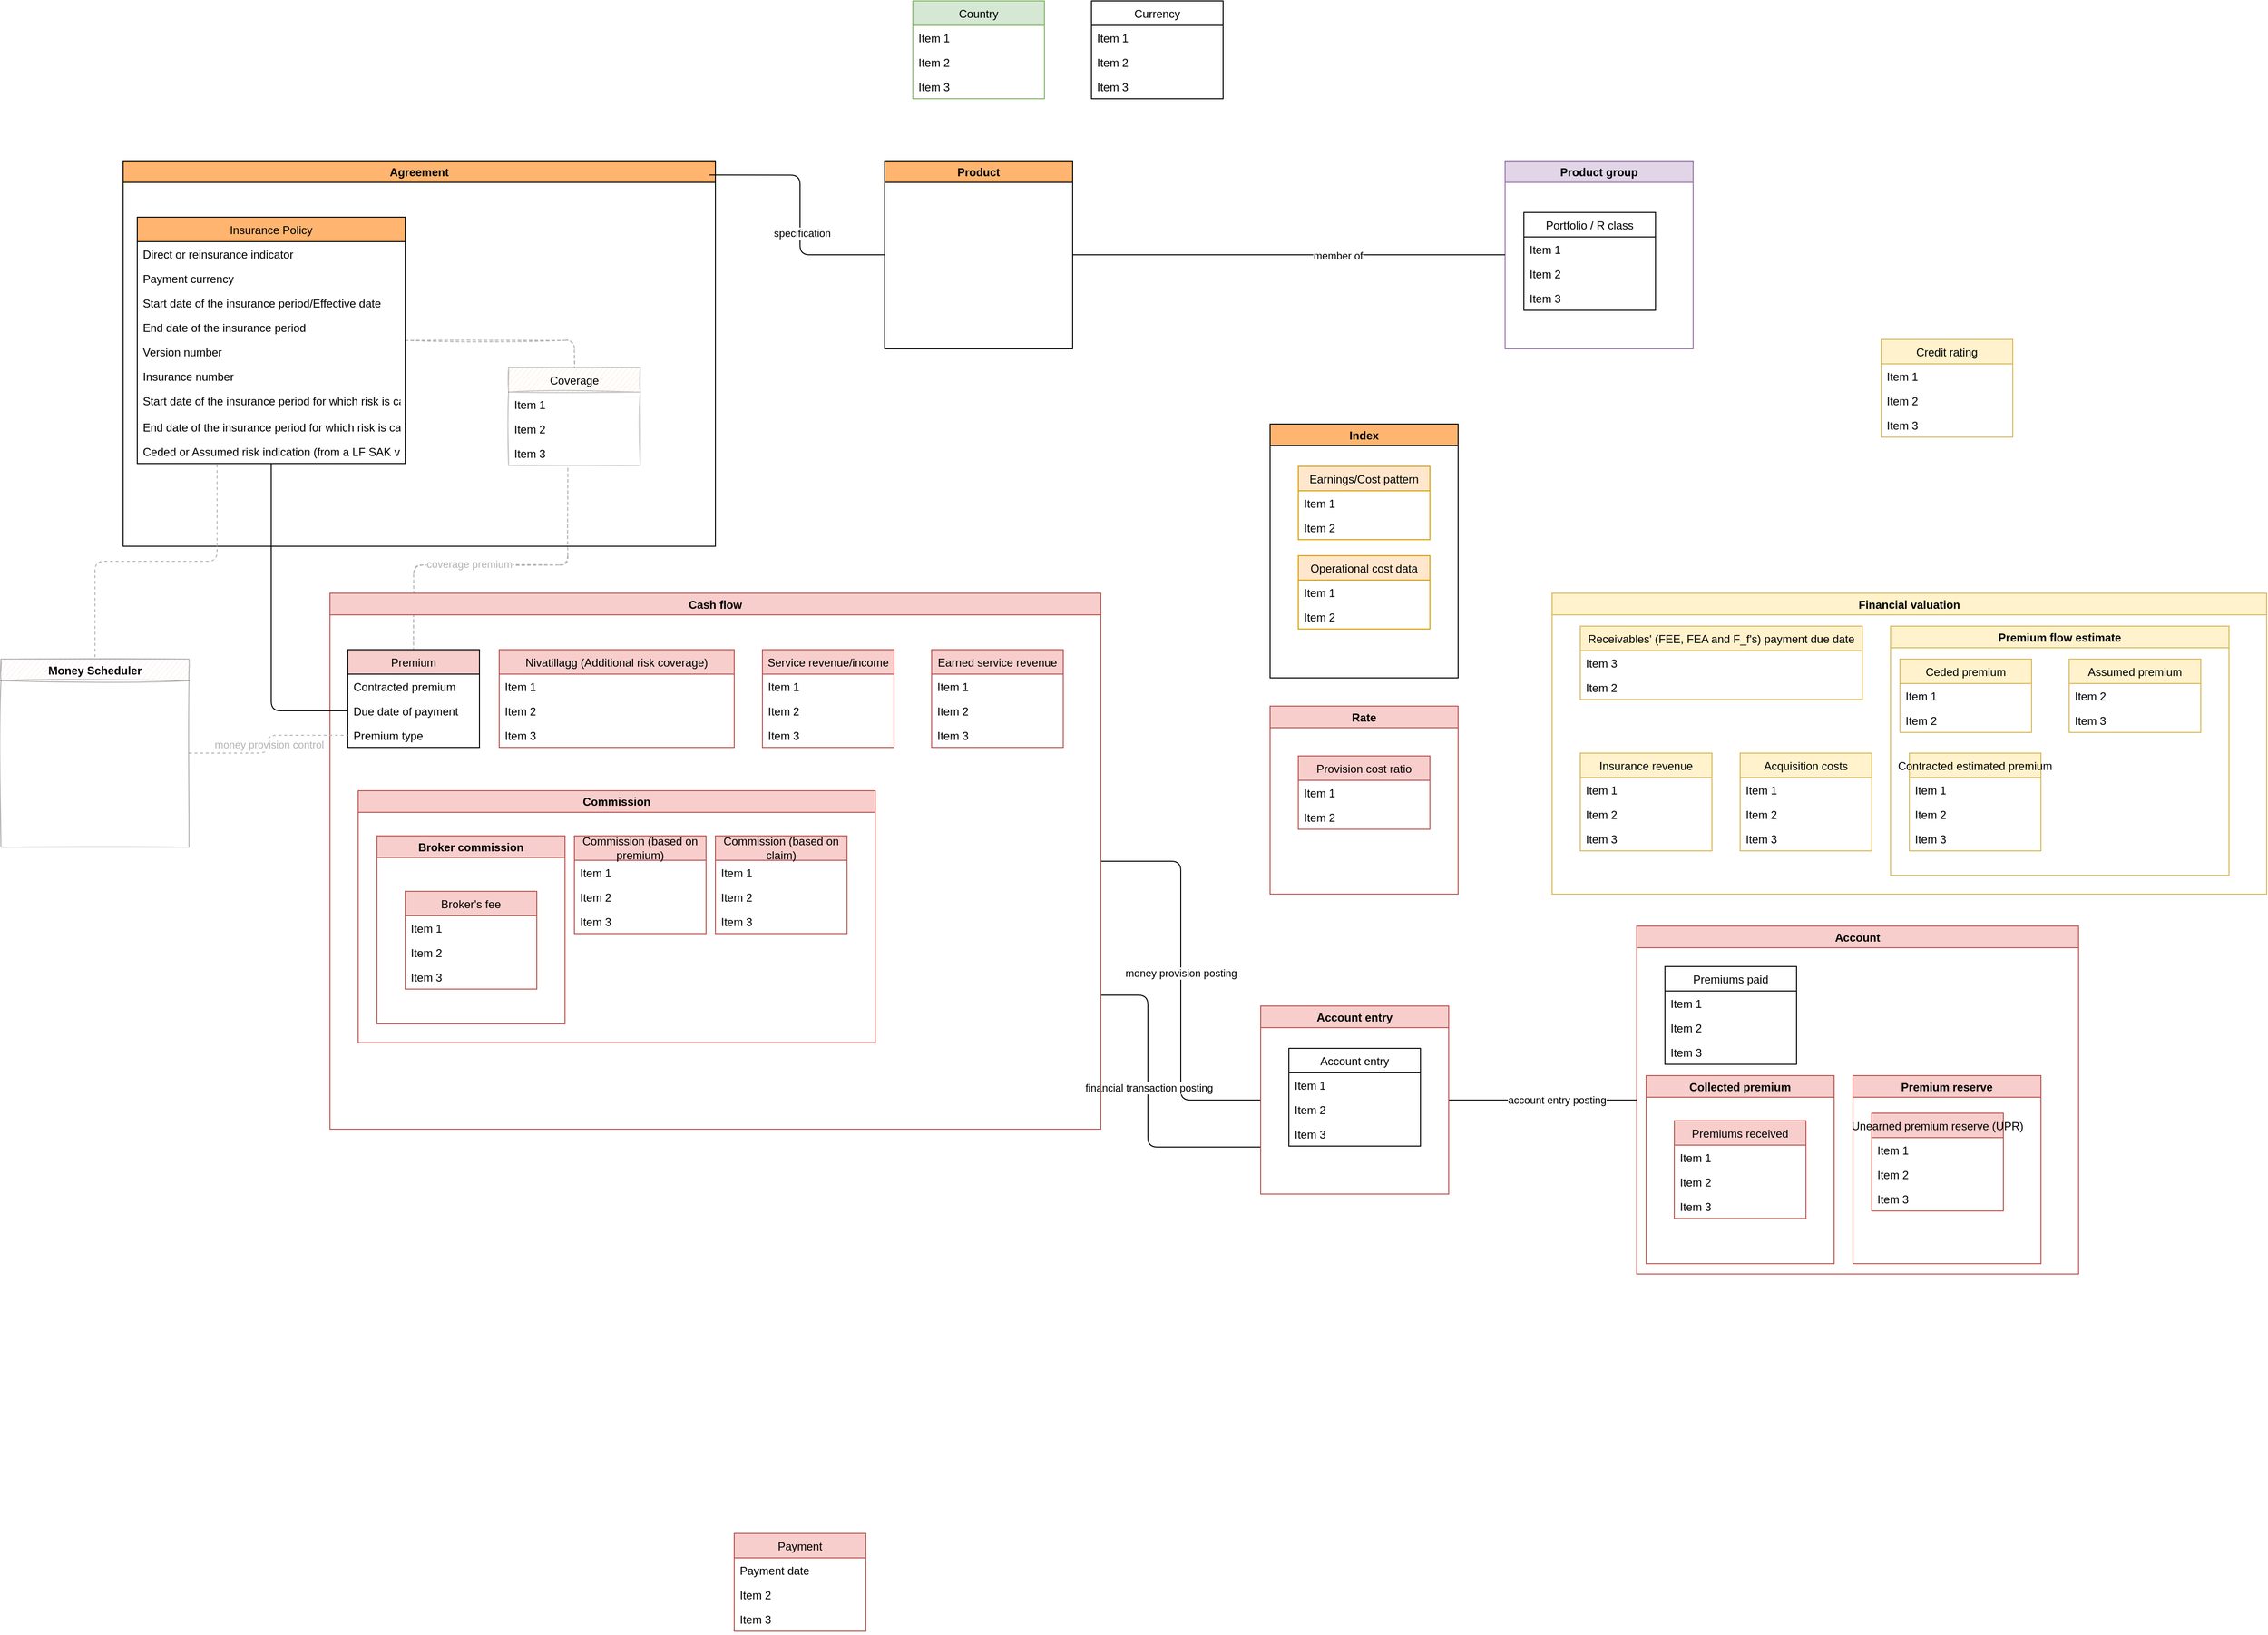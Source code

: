 <mxfile version="13.10.5" type="github">
  <diagram id="-AshcmXPpUUg5ve0kAQB" name="Page-1">
    <mxGraphModel dx="2834" dy="1921" grid="1" gridSize="10" guides="1" tooltips="1" connect="1" arrows="1" fold="1" page="1" pageScale="1" pageWidth="827" pageHeight="1169" math="0" shadow="0">
      <root>
        <mxCell id="0" />
        <mxCell id="1" parent="0" />
        <mxCell id="bDflyF6BFHa7Apj0PVKJ-11" style="edgeStyle=orthogonalEdgeStyle;rounded=1;orthogonalLoop=1;jettySize=auto;html=1;exitX=0.45;exitY=1.115;exitDx=0;exitDy=0;entryX=0.5;entryY=0;entryDx=0;entryDy=0;endArrow=none;endFill=0;exitPerimeter=0;dashed=1;sketch=1;strokeColor=#B3B3B3;fontColor=#B3B3B3;" edge="1" parent="1" source="bDflyF6BFHa7Apj0PVKJ-148" target="bDflyF6BFHa7Apj0PVKJ-6">
          <mxGeometry relative="1" as="geometry">
            <Array as="points">
              <mxPoint x="-317" y="520" />
              <mxPoint x="-481" y="520" />
            </Array>
          </mxGeometry>
        </mxCell>
        <mxCell id="bDflyF6BFHa7Apj0PVKJ-12" value="coverage premium" style="edgeLabel;html=1;align=center;verticalAlign=middle;resizable=0;points=[];fontColor=#B3B3B3;" vertex="1" connectable="0" parent="bDflyF6BFHa7Apj0PVKJ-11">
          <mxGeometry x="0.165" y="-1" relative="1" as="geometry">
            <mxPoint as="offset" />
          </mxGeometry>
        </mxCell>
        <mxCell id="bDflyF6BFHa7Apj0PVKJ-5" value="Agreement" style="swimlane;fillColor=#FFB570;" vertex="1" parent="1">
          <mxGeometry x="-790" y="90" width="630" height="410" as="geometry" />
        </mxCell>
        <mxCell id="bDflyF6BFHa7Apj0PVKJ-149" style="edgeStyle=orthogonalEdgeStyle;rounded=1;orthogonalLoop=1;jettySize=auto;html=1;entryX=0.5;entryY=0;entryDx=0;entryDy=0;endArrow=none;endFill=0;dashed=1;sketch=1;strokeColor=#B3B3B3;fontColor=#B3B3B3;" edge="1" parent="bDflyF6BFHa7Apj0PVKJ-5" source="bDflyF6BFHa7Apj0PVKJ-1" target="bDflyF6BFHa7Apj0PVKJ-145">
          <mxGeometry relative="1" as="geometry" />
        </mxCell>
        <mxCell id="bDflyF6BFHa7Apj0PVKJ-1" value="Insurance Policy" style="swimlane;fontStyle=0;childLayout=stackLayout;horizontal=1;startSize=26;horizontalStack=0;resizeParent=1;resizeParentMax=0;resizeLast=0;collapsible=1;marginBottom=0;fillColor=#FFB570;" vertex="1" parent="bDflyF6BFHa7Apj0PVKJ-5">
          <mxGeometry x="15" y="60" width="285" height="262" as="geometry">
            <mxRectangle x="15" y="60" width="120" height="26" as="alternateBounds" />
          </mxGeometry>
        </mxCell>
        <mxCell id="bDflyF6BFHa7Apj0PVKJ-2" value="Direct or reinsurance indicator" style="text;strokeColor=none;fillColor=none;align=left;verticalAlign=top;spacingLeft=4;spacingRight=4;overflow=hidden;rotatable=0;points=[[0,0.5],[1,0.5]];portConstraint=eastwest;" vertex="1" parent="bDflyF6BFHa7Apj0PVKJ-1">
          <mxGeometry y="26" width="285" height="26" as="geometry" />
        </mxCell>
        <mxCell id="bDflyF6BFHa7Apj0PVKJ-3" value="Payment currency" style="text;strokeColor=none;fillColor=none;align=left;verticalAlign=top;spacingLeft=4;spacingRight=4;overflow=hidden;rotatable=0;points=[[0,0.5],[1,0.5]];portConstraint=eastwest;" vertex="1" parent="bDflyF6BFHa7Apj0PVKJ-1">
          <mxGeometry y="52" width="285" height="26" as="geometry" />
        </mxCell>
        <mxCell id="bDflyF6BFHa7Apj0PVKJ-4" value="Start date of the insurance period/Effective date" style="text;strokeColor=none;fillColor=none;align=left;verticalAlign=top;spacingLeft=4;spacingRight=4;overflow=hidden;rotatable=0;points=[[0,0.5],[1,0.5]];portConstraint=eastwest;" vertex="1" parent="bDflyF6BFHa7Apj0PVKJ-1">
          <mxGeometry y="78" width="285" height="26" as="geometry" />
        </mxCell>
        <mxCell id="bDflyF6BFHa7Apj0PVKJ-18" value="End date of the insurance period" style="text;strokeColor=none;fillColor=none;align=left;verticalAlign=top;spacingLeft=4;spacingRight=4;overflow=hidden;rotatable=0;points=[[0,0.5],[1,0.5]];portConstraint=eastwest;" vertex="1" parent="bDflyF6BFHa7Apj0PVKJ-1">
          <mxGeometry y="104" width="285" height="26" as="geometry" />
        </mxCell>
        <mxCell id="bDflyF6BFHa7Apj0PVKJ-21" value="Version number" style="text;strokeColor=none;fillColor=none;align=left;verticalAlign=top;spacingLeft=4;spacingRight=4;overflow=hidden;rotatable=0;points=[[0,0.5],[1,0.5]];portConstraint=eastwest;" vertex="1" parent="bDflyF6BFHa7Apj0PVKJ-1">
          <mxGeometry y="130" width="285" height="26" as="geometry" />
        </mxCell>
        <mxCell id="bDflyF6BFHa7Apj0PVKJ-20" value="Insurance number" style="text;strokeColor=none;fillColor=none;align=left;verticalAlign=top;spacingLeft=4;spacingRight=4;overflow=hidden;rotatable=0;points=[[0,0.5],[1,0.5]];portConstraint=eastwest;" vertex="1" parent="bDflyF6BFHa7Apj0PVKJ-1">
          <mxGeometry y="156" width="285" height="26" as="geometry" />
        </mxCell>
        <mxCell id="bDflyF6BFHa7Apj0PVKJ-19" value="Start date of the insurance period for which risk is carried" style="text;strokeColor=none;fillColor=none;align=left;verticalAlign=top;spacingLeft=4;spacingRight=4;overflow=hidden;rotatable=0;points=[[0,0.5],[1,0.5]];portConstraint=eastwest;" vertex="1" parent="bDflyF6BFHa7Apj0PVKJ-1">
          <mxGeometry y="182" width="285" height="28" as="geometry" />
        </mxCell>
        <mxCell id="bDflyF6BFHa7Apj0PVKJ-22" value="End date of the insurance period for which risk is carried" style="text;strokeColor=none;fillColor=none;align=left;verticalAlign=top;spacingLeft=4;spacingRight=4;overflow=hidden;rotatable=0;points=[[0,0.5],[1,0.5]];portConstraint=eastwest;" vertex="1" parent="bDflyF6BFHa7Apj0PVKJ-1">
          <mxGeometry y="210" width="285" height="26" as="geometry" />
        </mxCell>
        <mxCell id="bDflyF6BFHa7Apj0PVKJ-23" value="Ceded or Assumed risk indication (from a LF SAK viewpoint)" style="text;strokeColor=none;fillColor=none;align=left;verticalAlign=top;spacingLeft=4;spacingRight=4;overflow=hidden;rotatable=0;points=[[0,0.5],[1,0.5]];portConstraint=eastwest;" vertex="1" parent="bDflyF6BFHa7Apj0PVKJ-1">
          <mxGeometry y="236" width="285" height="26" as="geometry" />
        </mxCell>
        <mxCell id="bDflyF6BFHa7Apj0PVKJ-145" value="Coverage" style="swimlane;fontStyle=0;childLayout=stackLayout;horizontal=1;startSize=26;fillColor=#ffcc99;horizontalStack=0;resizeParent=1;resizeParentMax=0;resizeLast=0;collapsible=1;marginBottom=0;strokeColor=#36393d;opacity=30;sketch=1;" vertex="1" parent="bDflyF6BFHa7Apj0PVKJ-5">
          <mxGeometry x="410" y="220" width="140" height="104" as="geometry" />
        </mxCell>
        <mxCell id="bDflyF6BFHa7Apj0PVKJ-146" value="Item 1" style="text;strokeColor=none;fillColor=none;align=left;verticalAlign=top;spacingLeft=4;spacingRight=4;overflow=hidden;rotatable=0;points=[[0,0.5],[1,0.5]];portConstraint=eastwest;" vertex="1" parent="bDflyF6BFHa7Apj0PVKJ-145">
          <mxGeometry y="26" width="140" height="26" as="geometry" />
        </mxCell>
        <mxCell id="bDflyF6BFHa7Apj0PVKJ-147" value="Item 2" style="text;strokeColor=none;fillColor=none;align=left;verticalAlign=top;spacingLeft=4;spacingRight=4;overflow=hidden;rotatable=0;points=[[0,0.5],[1,0.5]];portConstraint=eastwest;" vertex="1" parent="bDflyF6BFHa7Apj0PVKJ-145">
          <mxGeometry y="52" width="140" height="26" as="geometry" />
        </mxCell>
        <mxCell id="bDflyF6BFHa7Apj0PVKJ-148" value="Item 3" style="text;strokeColor=none;fillColor=none;align=left;verticalAlign=top;spacingLeft=4;spacingRight=4;overflow=hidden;rotatable=0;points=[[0,0.5],[1,0.5]];portConstraint=eastwest;" vertex="1" parent="bDflyF6BFHa7Apj0PVKJ-145">
          <mxGeometry y="78" width="140" height="26" as="geometry" />
        </mxCell>
        <mxCell id="bDflyF6BFHa7Apj0PVKJ-38" value="Index" style="swimlane;fillColor=#FFB570;" vertex="1" parent="1">
          <mxGeometry x="430" y="370" width="200" height="270" as="geometry" />
        </mxCell>
        <mxCell id="bDflyF6BFHa7Apj0PVKJ-40" value="Earnings/Cost pattern" style="swimlane;fontStyle=0;childLayout=stackLayout;horizontal=1;startSize=26;fillColor=#ffe6cc;horizontalStack=0;resizeParent=1;resizeParentMax=0;resizeLast=0;collapsible=1;marginBottom=0;strokeColor=#d79b00;" vertex="1" parent="bDflyF6BFHa7Apj0PVKJ-38">
          <mxGeometry x="30" y="45" width="140" height="78" as="geometry" />
        </mxCell>
        <mxCell id="bDflyF6BFHa7Apj0PVKJ-41" value="Item 1" style="text;strokeColor=none;fillColor=none;align=left;verticalAlign=top;spacingLeft=4;spacingRight=4;overflow=hidden;rotatable=0;points=[[0,0.5],[1,0.5]];portConstraint=eastwest;" vertex="1" parent="bDflyF6BFHa7Apj0PVKJ-40">
          <mxGeometry y="26" width="140" height="26" as="geometry" />
        </mxCell>
        <mxCell id="bDflyF6BFHa7Apj0PVKJ-42" value="Item 2" style="text;strokeColor=none;fillColor=none;align=left;verticalAlign=top;spacingLeft=4;spacingRight=4;overflow=hidden;rotatable=0;points=[[0,0.5],[1,0.5]];portConstraint=eastwest;" vertex="1" parent="bDflyF6BFHa7Apj0PVKJ-40">
          <mxGeometry y="52" width="140" height="26" as="geometry" />
        </mxCell>
        <mxCell id="bDflyF6BFHa7Apj0PVKJ-49" value="Operational cost data" style="swimlane;fontStyle=0;childLayout=stackLayout;horizontal=1;startSize=26;fillColor=#ffe6cc;horizontalStack=0;resizeParent=1;resizeParentMax=0;resizeLast=0;collapsible=1;marginBottom=0;strokeColor=#d79b00;" vertex="1" parent="bDflyF6BFHa7Apj0PVKJ-38">
          <mxGeometry x="30" y="140" width="140" height="78" as="geometry" />
        </mxCell>
        <mxCell id="bDflyF6BFHa7Apj0PVKJ-50" value="Item 1" style="text;strokeColor=none;fillColor=none;align=left;verticalAlign=top;spacingLeft=4;spacingRight=4;overflow=hidden;rotatable=0;points=[[0,0.5],[1,0.5]];portConstraint=eastwest;" vertex="1" parent="bDflyF6BFHa7Apj0PVKJ-49">
          <mxGeometry y="26" width="140" height="26" as="geometry" />
        </mxCell>
        <mxCell id="bDflyF6BFHa7Apj0PVKJ-51" value="Item 2" style="text;strokeColor=none;fillColor=none;align=left;verticalAlign=top;spacingLeft=4;spacingRight=4;overflow=hidden;rotatable=0;points=[[0,0.5],[1,0.5]];portConstraint=eastwest;" vertex="1" parent="bDflyF6BFHa7Apj0PVKJ-49">
          <mxGeometry y="52" width="140" height="26" as="geometry" />
        </mxCell>
        <mxCell id="bDflyF6BFHa7Apj0PVKJ-39" value="Financial valuation" style="swimlane;fillColor=#fff2cc;strokeColor=#d6b656;" vertex="1" parent="1">
          <mxGeometry x="730" y="550" width="760" height="320" as="geometry" />
        </mxCell>
        <mxCell id="bDflyF6BFHa7Apj0PVKJ-14" value="Receivables&#39; (FEE, FEA and F_f&#39;s) payment due date" style="swimlane;fontStyle=0;childLayout=stackLayout;horizontal=1;startSize=26;fillColor=#fff2cc;horizontalStack=0;resizeParent=1;resizeParentMax=0;resizeLast=0;collapsible=1;marginBottom=0;strokeColor=#d6b656;" vertex="1" parent="bDflyF6BFHa7Apj0PVKJ-39">
          <mxGeometry x="30" y="35" width="300" height="78" as="geometry" />
        </mxCell>
        <mxCell id="bDflyF6BFHa7Apj0PVKJ-17" value="Item 3" style="text;strokeColor=none;fillColor=none;align=left;verticalAlign=top;spacingLeft=4;spacingRight=4;overflow=hidden;rotatable=0;points=[[0,0.5],[1,0.5]];portConstraint=eastwest;" vertex="1" parent="bDflyF6BFHa7Apj0PVKJ-14">
          <mxGeometry y="26" width="300" height="26" as="geometry" />
        </mxCell>
        <mxCell id="bDflyF6BFHa7Apj0PVKJ-32" value="Item 2" style="text;strokeColor=none;fillColor=none;align=left;verticalAlign=top;spacingLeft=4;spacingRight=4;overflow=hidden;rotatable=0;points=[[0,0.5],[1,0.5]];portConstraint=eastwest;" vertex="1" parent="bDflyF6BFHa7Apj0PVKJ-14">
          <mxGeometry y="52" width="300" height="26" as="geometry" />
        </mxCell>
        <mxCell id="bDflyF6BFHa7Apj0PVKJ-37" value="Premium flow estimate" style="swimlane;fillColor=#fff2cc;strokeColor=#d6b656;" vertex="1" parent="bDflyF6BFHa7Apj0PVKJ-39">
          <mxGeometry x="360" y="35" width="360" height="265" as="geometry" />
        </mxCell>
        <mxCell id="bDflyF6BFHa7Apj0PVKJ-28" value="Ceded premium" style="swimlane;fontStyle=0;childLayout=stackLayout;horizontal=1;startSize=26;fillColor=#fff2cc;horizontalStack=0;resizeParent=1;resizeParentMax=0;resizeLast=0;collapsible=1;marginBottom=0;strokeColor=#d6b656;" vertex="1" parent="bDflyF6BFHa7Apj0PVKJ-37">
          <mxGeometry x="10" y="35" width="140" height="78" as="geometry" />
        </mxCell>
        <mxCell id="bDflyF6BFHa7Apj0PVKJ-29" value="Item 1" style="text;strokeColor=none;fillColor=none;align=left;verticalAlign=top;spacingLeft=4;spacingRight=4;overflow=hidden;rotatable=0;points=[[0,0.5],[1,0.5]];portConstraint=eastwest;" vertex="1" parent="bDflyF6BFHa7Apj0PVKJ-28">
          <mxGeometry y="26" width="140" height="26" as="geometry" />
        </mxCell>
        <mxCell id="bDflyF6BFHa7Apj0PVKJ-30" value="Item 2" style="text;strokeColor=none;fillColor=none;align=left;verticalAlign=top;spacingLeft=4;spacingRight=4;overflow=hidden;rotatable=0;points=[[0,0.5],[1,0.5]];portConstraint=eastwest;" vertex="1" parent="bDflyF6BFHa7Apj0PVKJ-28">
          <mxGeometry y="52" width="140" height="26" as="geometry" />
        </mxCell>
        <mxCell id="bDflyF6BFHa7Apj0PVKJ-24" value="Assumed premium" style="swimlane;fontStyle=0;childLayout=stackLayout;horizontal=1;startSize=26;fillColor=#fff2cc;horizontalStack=0;resizeParent=1;resizeParentMax=0;resizeLast=0;collapsible=1;marginBottom=0;strokeColor=#d6b656;" vertex="1" parent="bDflyF6BFHa7Apj0PVKJ-37">
          <mxGeometry x="190" y="35" width="140" height="78" as="geometry" />
        </mxCell>
        <mxCell id="bDflyF6BFHa7Apj0PVKJ-26" value="Item 2" style="text;strokeColor=none;fillColor=none;align=left;verticalAlign=top;spacingLeft=4;spacingRight=4;overflow=hidden;rotatable=0;points=[[0,0.5],[1,0.5]];portConstraint=eastwest;" vertex="1" parent="bDflyF6BFHa7Apj0PVKJ-24">
          <mxGeometry y="26" width="140" height="26" as="geometry" />
        </mxCell>
        <mxCell id="bDflyF6BFHa7Apj0PVKJ-27" value="Item 3" style="text;strokeColor=none;fillColor=none;align=left;verticalAlign=top;spacingLeft=4;spacingRight=4;overflow=hidden;rotatable=0;points=[[0,0.5],[1,0.5]];portConstraint=eastwest;" vertex="1" parent="bDflyF6BFHa7Apj0PVKJ-24">
          <mxGeometry y="52" width="140" height="26" as="geometry" />
        </mxCell>
        <mxCell id="bDflyF6BFHa7Apj0PVKJ-72" value="Contracted estimated premium" style="swimlane;fontStyle=0;childLayout=stackLayout;horizontal=1;startSize=26;fillColor=#fff2cc;horizontalStack=0;resizeParent=1;resizeParentMax=0;resizeLast=0;collapsible=1;marginBottom=0;strokeColor=#d6b656;" vertex="1" parent="bDflyF6BFHa7Apj0PVKJ-37">
          <mxGeometry x="20" y="135" width="140" height="104" as="geometry" />
        </mxCell>
        <mxCell id="bDflyF6BFHa7Apj0PVKJ-73" value="Item 1" style="text;strokeColor=none;fillColor=none;align=left;verticalAlign=top;spacingLeft=4;spacingRight=4;overflow=hidden;rotatable=0;points=[[0,0.5],[1,0.5]];portConstraint=eastwest;" vertex="1" parent="bDflyF6BFHa7Apj0PVKJ-72">
          <mxGeometry y="26" width="140" height="26" as="geometry" />
        </mxCell>
        <mxCell id="bDflyF6BFHa7Apj0PVKJ-74" value="Item 2" style="text;strokeColor=none;fillColor=none;align=left;verticalAlign=top;spacingLeft=4;spacingRight=4;overflow=hidden;rotatable=0;points=[[0,0.5],[1,0.5]];portConstraint=eastwest;" vertex="1" parent="bDflyF6BFHa7Apj0PVKJ-72">
          <mxGeometry y="52" width="140" height="26" as="geometry" />
        </mxCell>
        <mxCell id="bDflyF6BFHa7Apj0PVKJ-75" value="Item 3" style="text;strokeColor=none;fillColor=none;align=left;verticalAlign=top;spacingLeft=4;spacingRight=4;overflow=hidden;rotatable=0;points=[[0,0.5],[1,0.5]];portConstraint=eastwest;" vertex="1" parent="bDflyF6BFHa7Apj0PVKJ-72">
          <mxGeometry y="78" width="140" height="26" as="geometry" />
        </mxCell>
        <mxCell id="bDflyF6BFHa7Apj0PVKJ-68" value="Insurance revenue" style="swimlane;fontStyle=0;childLayout=stackLayout;horizontal=1;startSize=26;fillColor=#fff2cc;horizontalStack=0;resizeParent=1;resizeParentMax=0;resizeLast=0;collapsible=1;marginBottom=0;strokeColor=#d6b656;" vertex="1" parent="bDflyF6BFHa7Apj0PVKJ-39">
          <mxGeometry x="30" y="170" width="140" height="104" as="geometry" />
        </mxCell>
        <mxCell id="bDflyF6BFHa7Apj0PVKJ-69" value="Item 1" style="text;strokeColor=none;fillColor=none;align=left;verticalAlign=top;spacingLeft=4;spacingRight=4;overflow=hidden;rotatable=0;points=[[0,0.5],[1,0.5]];portConstraint=eastwest;" vertex="1" parent="bDflyF6BFHa7Apj0PVKJ-68">
          <mxGeometry y="26" width="140" height="26" as="geometry" />
        </mxCell>
        <mxCell id="bDflyF6BFHa7Apj0PVKJ-70" value="Item 2" style="text;strokeColor=none;fillColor=none;align=left;verticalAlign=top;spacingLeft=4;spacingRight=4;overflow=hidden;rotatable=0;points=[[0,0.5],[1,0.5]];portConstraint=eastwest;" vertex="1" parent="bDflyF6BFHa7Apj0PVKJ-68">
          <mxGeometry y="52" width="140" height="26" as="geometry" />
        </mxCell>
        <mxCell id="bDflyF6BFHa7Apj0PVKJ-71" value="Item 3" style="text;strokeColor=none;fillColor=none;align=left;verticalAlign=top;spacingLeft=4;spacingRight=4;overflow=hidden;rotatable=0;points=[[0,0.5],[1,0.5]];portConstraint=eastwest;" vertex="1" parent="bDflyF6BFHa7Apj0PVKJ-68">
          <mxGeometry y="78" width="140" height="26" as="geometry" />
        </mxCell>
        <mxCell id="bDflyF6BFHa7Apj0PVKJ-131" value="Acquisition costs" style="swimlane;fontStyle=0;childLayout=stackLayout;horizontal=1;startSize=26;fillColor=#fff2cc;horizontalStack=0;resizeParent=1;resizeParentMax=0;resizeLast=0;collapsible=1;marginBottom=0;strokeColor=#d6b656;" vertex="1" parent="bDflyF6BFHa7Apj0PVKJ-39">
          <mxGeometry x="200" y="170" width="140" height="104" as="geometry" />
        </mxCell>
        <mxCell id="bDflyF6BFHa7Apj0PVKJ-132" value="Item 1" style="text;strokeColor=none;fillColor=none;align=left;verticalAlign=top;spacingLeft=4;spacingRight=4;overflow=hidden;rotatable=0;points=[[0,0.5],[1,0.5]];portConstraint=eastwest;" vertex="1" parent="bDflyF6BFHa7Apj0PVKJ-131">
          <mxGeometry y="26" width="140" height="26" as="geometry" />
        </mxCell>
        <mxCell id="bDflyF6BFHa7Apj0PVKJ-133" value="Item 2" style="text;strokeColor=none;fillColor=none;align=left;verticalAlign=top;spacingLeft=4;spacingRight=4;overflow=hidden;rotatable=0;points=[[0,0.5],[1,0.5]];portConstraint=eastwest;" vertex="1" parent="bDflyF6BFHa7Apj0PVKJ-131">
          <mxGeometry y="52" width="140" height="26" as="geometry" />
        </mxCell>
        <mxCell id="bDflyF6BFHa7Apj0PVKJ-134" value="Item 3" style="text;strokeColor=none;fillColor=none;align=left;verticalAlign=top;spacingLeft=4;spacingRight=4;overflow=hidden;rotatable=0;points=[[0,0.5],[1,0.5]];portConstraint=eastwest;" vertex="1" parent="bDflyF6BFHa7Apj0PVKJ-131">
          <mxGeometry y="78" width="140" height="26" as="geometry" />
        </mxCell>
        <mxCell id="bDflyF6BFHa7Apj0PVKJ-44" value="Rate" style="swimlane;fillColor=#f8cecc;strokeColor=#b85450;" vertex="1" parent="1">
          <mxGeometry x="430" y="670" width="200" height="200" as="geometry" />
        </mxCell>
        <mxCell id="bDflyF6BFHa7Apj0PVKJ-45" value="Provision cost ratio" style="swimlane;fontStyle=0;childLayout=stackLayout;horizontal=1;startSize=26;fillColor=#f8cecc;horizontalStack=0;resizeParent=1;resizeParentMax=0;resizeLast=0;collapsible=1;marginBottom=0;strokeColor=#b85450;" vertex="1" parent="bDflyF6BFHa7Apj0PVKJ-44">
          <mxGeometry x="30" y="53" width="140" height="78" as="geometry" />
        </mxCell>
        <mxCell id="bDflyF6BFHa7Apj0PVKJ-46" value="Item 1" style="text;strokeColor=none;fillColor=none;align=left;verticalAlign=top;spacingLeft=4;spacingRight=4;overflow=hidden;rotatable=0;points=[[0,0.5],[1,0.5]];portConstraint=eastwest;" vertex="1" parent="bDflyF6BFHa7Apj0PVKJ-45">
          <mxGeometry y="26" width="140" height="26" as="geometry" />
        </mxCell>
        <mxCell id="bDflyF6BFHa7Apj0PVKJ-47" value="Item 2" style="text;strokeColor=none;fillColor=none;align=left;verticalAlign=top;spacingLeft=4;spacingRight=4;overflow=hidden;rotatable=0;points=[[0,0.5],[1,0.5]];portConstraint=eastwest;" vertex="1" parent="bDflyF6BFHa7Apj0PVKJ-45">
          <mxGeometry y="52" width="140" height="26" as="geometry" />
        </mxCell>
        <mxCell id="bDflyF6BFHa7Apj0PVKJ-151" style="edgeStyle=orthogonalEdgeStyle;rounded=1;sketch=0;orthogonalLoop=1;jettySize=auto;html=1;entryX=0;entryY=0.5;entryDx=0;entryDy=0;endArrow=none;endFill=0;strokeColor=#000000;fontColor=#E6E6E6;" edge="1" parent="1" source="bDflyF6BFHa7Apj0PVKJ-53" target="bDflyF6BFHa7Apj0PVKJ-116">
          <mxGeometry relative="1" as="geometry" />
        </mxCell>
        <mxCell id="bDflyF6BFHa7Apj0PVKJ-152" value="money provision posting" style="edgeLabel;html=1;align=center;verticalAlign=middle;resizable=0;points=[];" vertex="1" connectable="0" parent="bDflyF6BFHa7Apj0PVKJ-151">
          <mxGeometry x="-0.043" relative="1" as="geometry">
            <mxPoint y="1" as="offset" />
          </mxGeometry>
        </mxCell>
        <mxCell id="bDflyF6BFHa7Apj0PVKJ-153" style="edgeStyle=orthogonalEdgeStyle;rounded=1;sketch=0;orthogonalLoop=1;jettySize=auto;html=1;entryX=0;entryY=0.75;entryDx=0;entryDy=0;endArrow=none;endFill=0;strokeColor=#000000;fontColor=#000000;exitX=1;exitY=0.75;exitDx=0;exitDy=0;" edge="1" parent="1" source="bDflyF6BFHa7Apj0PVKJ-53" target="bDflyF6BFHa7Apj0PVKJ-116">
          <mxGeometry relative="1" as="geometry">
            <Array as="points">
              <mxPoint x="300" y="978" />
              <mxPoint x="300" y="1139" />
            </Array>
          </mxGeometry>
        </mxCell>
        <mxCell id="bDflyF6BFHa7Apj0PVKJ-154" value="financial transaction posting" style="edgeLabel;html=1;align=center;verticalAlign=middle;resizable=0;points=[];fontColor=#000000;" vertex="1" connectable="0" parent="bDflyF6BFHa7Apj0PVKJ-153">
          <mxGeometry x="-0.098" y="1" relative="1" as="geometry">
            <mxPoint y="-1" as="offset" />
          </mxGeometry>
        </mxCell>
        <mxCell id="bDflyF6BFHa7Apj0PVKJ-53" value="Cash flow" style="swimlane;fillColor=#f8cecc;strokeColor=#b85450;" vertex="1" parent="1">
          <mxGeometry x="-570" y="550" width="820" height="570" as="geometry" />
        </mxCell>
        <mxCell id="bDflyF6BFHa7Apj0PVKJ-54" value="Nivatillagg (Additional risk coverage)" style="swimlane;fontStyle=0;childLayout=stackLayout;horizontal=1;startSize=26;fillColor=#f8cecc;horizontalStack=0;resizeParent=1;resizeParentMax=0;resizeLast=0;collapsible=1;marginBottom=0;strokeColor=#b85450;" vertex="1" parent="bDflyF6BFHa7Apj0PVKJ-53">
          <mxGeometry x="180" y="60" width="250" height="104" as="geometry" />
        </mxCell>
        <mxCell id="bDflyF6BFHa7Apj0PVKJ-55" value="Item 1" style="text;strokeColor=none;fillColor=none;align=left;verticalAlign=top;spacingLeft=4;spacingRight=4;overflow=hidden;rotatable=0;points=[[0,0.5],[1,0.5]];portConstraint=eastwest;" vertex="1" parent="bDflyF6BFHa7Apj0PVKJ-54">
          <mxGeometry y="26" width="250" height="26" as="geometry" />
        </mxCell>
        <mxCell id="bDflyF6BFHa7Apj0PVKJ-56" value="Item 2" style="text;strokeColor=none;fillColor=none;align=left;verticalAlign=top;spacingLeft=4;spacingRight=4;overflow=hidden;rotatable=0;points=[[0,0.5],[1,0.5]];portConstraint=eastwest;" vertex="1" parent="bDflyF6BFHa7Apj0PVKJ-54">
          <mxGeometry y="52" width="250" height="26" as="geometry" />
        </mxCell>
        <mxCell id="bDflyF6BFHa7Apj0PVKJ-57" value="Item 3" style="text;strokeColor=none;fillColor=none;align=left;verticalAlign=top;spacingLeft=4;spacingRight=4;overflow=hidden;rotatable=0;points=[[0,0.5],[1,0.5]];portConstraint=eastwest;" vertex="1" parent="bDflyF6BFHa7Apj0PVKJ-54">
          <mxGeometry y="78" width="250" height="26" as="geometry" />
        </mxCell>
        <mxCell id="bDflyF6BFHa7Apj0PVKJ-108" value="Service revenue/income" style="swimlane;fontStyle=0;childLayout=stackLayout;horizontal=1;startSize=26;fillColor=#f8cecc;horizontalStack=0;resizeParent=1;resizeParentMax=0;resizeLast=0;collapsible=1;marginBottom=0;strokeColor=#b85450;" vertex="1" parent="bDflyF6BFHa7Apj0PVKJ-53">
          <mxGeometry x="460" y="60" width="140" height="104" as="geometry" />
        </mxCell>
        <mxCell id="bDflyF6BFHa7Apj0PVKJ-109" value="Item 1" style="text;strokeColor=none;fillColor=none;align=left;verticalAlign=top;spacingLeft=4;spacingRight=4;overflow=hidden;rotatable=0;points=[[0,0.5],[1,0.5]];portConstraint=eastwest;" vertex="1" parent="bDflyF6BFHa7Apj0PVKJ-108">
          <mxGeometry y="26" width="140" height="26" as="geometry" />
        </mxCell>
        <mxCell id="bDflyF6BFHa7Apj0PVKJ-110" value="Item 2" style="text;strokeColor=none;fillColor=none;align=left;verticalAlign=top;spacingLeft=4;spacingRight=4;overflow=hidden;rotatable=0;points=[[0,0.5],[1,0.5]];portConstraint=eastwest;" vertex="1" parent="bDflyF6BFHa7Apj0PVKJ-108">
          <mxGeometry y="52" width="140" height="26" as="geometry" />
        </mxCell>
        <mxCell id="bDflyF6BFHa7Apj0PVKJ-111" value="Item 3" style="text;strokeColor=none;fillColor=none;align=left;verticalAlign=top;spacingLeft=4;spacingRight=4;overflow=hidden;rotatable=0;points=[[0,0.5],[1,0.5]];portConstraint=eastwest;" vertex="1" parent="bDflyF6BFHa7Apj0PVKJ-108">
          <mxGeometry y="78" width="140" height="26" as="geometry" />
        </mxCell>
        <mxCell id="bDflyF6BFHa7Apj0PVKJ-112" value="Earned service revenue" style="swimlane;fontStyle=0;childLayout=stackLayout;horizontal=1;startSize=26;fillColor=#f8cecc;horizontalStack=0;resizeParent=1;resizeParentMax=0;resizeLast=0;collapsible=1;marginBottom=0;strokeColor=#b85450;" vertex="1" parent="bDflyF6BFHa7Apj0PVKJ-53">
          <mxGeometry x="640" y="60" width="140" height="104" as="geometry" />
        </mxCell>
        <mxCell id="bDflyF6BFHa7Apj0PVKJ-113" value="Item 1" style="text;strokeColor=none;fillColor=none;align=left;verticalAlign=top;spacingLeft=4;spacingRight=4;overflow=hidden;rotatable=0;points=[[0,0.5],[1,0.5]];portConstraint=eastwest;" vertex="1" parent="bDflyF6BFHa7Apj0PVKJ-112">
          <mxGeometry y="26" width="140" height="26" as="geometry" />
        </mxCell>
        <mxCell id="bDflyF6BFHa7Apj0PVKJ-114" value="Item 2" style="text;strokeColor=none;fillColor=none;align=left;verticalAlign=top;spacingLeft=4;spacingRight=4;overflow=hidden;rotatable=0;points=[[0,0.5],[1,0.5]];portConstraint=eastwest;" vertex="1" parent="bDflyF6BFHa7Apj0PVKJ-112">
          <mxGeometry y="52" width="140" height="26" as="geometry" />
        </mxCell>
        <mxCell id="bDflyF6BFHa7Apj0PVKJ-115" value="Item 3" style="text;strokeColor=none;fillColor=none;align=left;verticalAlign=top;spacingLeft=4;spacingRight=4;overflow=hidden;rotatable=0;points=[[0,0.5],[1,0.5]];portConstraint=eastwest;" vertex="1" parent="bDflyF6BFHa7Apj0PVKJ-112">
          <mxGeometry y="78" width="140" height="26" as="geometry" />
        </mxCell>
        <mxCell id="bDflyF6BFHa7Apj0PVKJ-6" value="Premium" style="swimlane;fontStyle=0;childLayout=stackLayout;horizontal=1;startSize=26;horizontalStack=0;resizeParent=1;resizeParentMax=0;resizeLast=0;collapsible=1;marginBottom=0;fillColor=#F8CECC;" vertex="1" parent="bDflyF6BFHa7Apj0PVKJ-53">
          <mxGeometry x="19" y="60" width="140" height="104" as="geometry" />
        </mxCell>
        <mxCell id="bDflyF6BFHa7Apj0PVKJ-7" value="Contracted premium" style="text;strokeColor=none;fillColor=none;align=left;verticalAlign=top;spacingLeft=4;spacingRight=4;overflow=hidden;rotatable=0;points=[[0,0.5],[1,0.5]];portConstraint=eastwest;" vertex="1" parent="bDflyF6BFHa7Apj0PVKJ-6">
          <mxGeometry y="26" width="140" height="26" as="geometry" />
        </mxCell>
        <mxCell id="bDflyF6BFHa7Apj0PVKJ-8" value="Due date of payment" style="text;strokeColor=none;fillColor=none;align=left;verticalAlign=top;spacingLeft=4;spacingRight=4;overflow=hidden;rotatable=0;points=[[0,0.5],[1,0.5]];portConstraint=eastwest;" vertex="1" parent="bDflyF6BFHa7Apj0PVKJ-6">
          <mxGeometry y="52" width="140" height="26" as="geometry" />
        </mxCell>
        <mxCell id="bDflyF6BFHa7Apj0PVKJ-9" value="Premium type" style="text;strokeColor=none;fillColor=none;align=left;verticalAlign=top;spacingLeft=4;spacingRight=4;overflow=hidden;rotatable=0;points=[[0,0.5],[1,0.5]];portConstraint=eastwest;" vertex="1" parent="bDflyF6BFHa7Apj0PVKJ-6">
          <mxGeometry y="78" width="140" height="26" as="geometry" />
        </mxCell>
        <mxCell id="bDflyF6BFHa7Apj0PVKJ-99" value="Commission" style="swimlane;fillColor=#f8cecc;strokeColor=#b85450;whiteSpace=wrap;" vertex="1" parent="bDflyF6BFHa7Apj0PVKJ-53">
          <mxGeometry x="30" y="210" width="550" height="268" as="geometry" />
        </mxCell>
        <mxCell id="bDflyF6BFHa7Apj0PVKJ-90" value="Broker commission" style="swimlane;fillColor=#f8cecc;strokeColor=#b85450;" vertex="1" parent="bDflyF6BFHa7Apj0PVKJ-99">
          <mxGeometry x="20" y="48" width="200" height="200" as="geometry" />
        </mxCell>
        <mxCell id="bDflyF6BFHa7Apj0PVKJ-95" value="Broker&#39;s fee" style="swimlane;fontStyle=0;childLayout=stackLayout;horizontal=1;startSize=26;fillColor=#f8cecc;horizontalStack=0;resizeParent=1;resizeParentMax=0;resizeLast=0;collapsible=1;marginBottom=0;strokeColor=#b85450;" vertex="1" parent="bDflyF6BFHa7Apj0PVKJ-90">
          <mxGeometry x="30" y="59" width="140" height="104" as="geometry" />
        </mxCell>
        <mxCell id="bDflyF6BFHa7Apj0PVKJ-96" value="Item 1" style="text;strokeColor=none;fillColor=none;align=left;verticalAlign=top;spacingLeft=4;spacingRight=4;overflow=hidden;rotatable=0;points=[[0,0.5],[1,0.5]];portConstraint=eastwest;" vertex="1" parent="bDflyF6BFHa7Apj0PVKJ-95">
          <mxGeometry y="26" width="140" height="26" as="geometry" />
        </mxCell>
        <mxCell id="bDflyF6BFHa7Apj0PVKJ-97" value="Item 2" style="text;strokeColor=none;fillColor=none;align=left;verticalAlign=top;spacingLeft=4;spacingRight=4;overflow=hidden;rotatable=0;points=[[0,0.5],[1,0.5]];portConstraint=eastwest;" vertex="1" parent="bDflyF6BFHa7Apj0PVKJ-95">
          <mxGeometry y="52" width="140" height="26" as="geometry" />
        </mxCell>
        <mxCell id="bDflyF6BFHa7Apj0PVKJ-98" value="Item 3" style="text;strokeColor=none;fillColor=none;align=left;verticalAlign=top;spacingLeft=4;spacingRight=4;overflow=hidden;rotatable=0;points=[[0,0.5],[1,0.5]];portConstraint=eastwest;" vertex="1" parent="bDflyF6BFHa7Apj0PVKJ-95">
          <mxGeometry y="78" width="140" height="26" as="geometry" />
        </mxCell>
        <mxCell id="bDflyF6BFHa7Apj0PVKJ-100" value="Commission (based on premium)" style="swimlane;fontStyle=0;childLayout=stackLayout;horizontal=1;startSize=26;fillColor=#f8cecc;horizontalStack=0;resizeParent=1;resizeParentMax=0;resizeLast=0;collapsible=1;marginBottom=0;strokeColor=#b85450;whiteSpace=wrap;" vertex="1" parent="bDflyF6BFHa7Apj0PVKJ-99">
          <mxGeometry x="230" y="48" width="140" height="104" as="geometry" />
        </mxCell>
        <mxCell id="bDflyF6BFHa7Apj0PVKJ-101" value="Item 1" style="text;strokeColor=none;fillColor=none;align=left;verticalAlign=top;spacingLeft=4;spacingRight=4;overflow=hidden;rotatable=0;points=[[0,0.5],[1,0.5]];portConstraint=eastwest;" vertex="1" parent="bDflyF6BFHa7Apj0PVKJ-100">
          <mxGeometry y="26" width="140" height="26" as="geometry" />
        </mxCell>
        <mxCell id="bDflyF6BFHa7Apj0PVKJ-102" value="Item 2" style="text;strokeColor=none;fillColor=none;align=left;verticalAlign=top;spacingLeft=4;spacingRight=4;overflow=hidden;rotatable=0;points=[[0,0.5],[1,0.5]];portConstraint=eastwest;" vertex="1" parent="bDflyF6BFHa7Apj0PVKJ-100">
          <mxGeometry y="52" width="140" height="26" as="geometry" />
        </mxCell>
        <mxCell id="bDflyF6BFHa7Apj0PVKJ-103" value="Item 3" style="text;strokeColor=none;fillColor=none;align=left;verticalAlign=top;spacingLeft=4;spacingRight=4;overflow=hidden;rotatable=0;points=[[0,0.5],[1,0.5]];portConstraint=eastwest;" vertex="1" parent="bDflyF6BFHa7Apj0PVKJ-100">
          <mxGeometry y="78" width="140" height="26" as="geometry" />
        </mxCell>
        <mxCell id="bDflyF6BFHa7Apj0PVKJ-104" value="Commission (based on claim)" style="swimlane;fontStyle=0;childLayout=stackLayout;horizontal=1;startSize=26;fillColor=#f8cecc;horizontalStack=0;resizeParent=1;resizeParentMax=0;resizeLast=0;collapsible=1;marginBottom=0;strokeColor=#b85450;whiteSpace=wrap;" vertex="1" parent="bDflyF6BFHa7Apj0PVKJ-99">
          <mxGeometry x="380" y="48" width="140" height="104" as="geometry" />
        </mxCell>
        <mxCell id="bDflyF6BFHa7Apj0PVKJ-105" value="Item 1" style="text;strokeColor=none;fillColor=none;align=left;verticalAlign=top;spacingLeft=4;spacingRight=4;overflow=hidden;rotatable=0;points=[[0,0.5],[1,0.5]];portConstraint=eastwest;" vertex="1" parent="bDflyF6BFHa7Apj0PVKJ-104">
          <mxGeometry y="26" width="140" height="26" as="geometry" />
        </mxCell>
        <mxCell id="bDflyF6BFHa7Apj0PVKJ-106" value="Item 2" style="text;strokeColor=none;fillColor=none;align=left;verticalAlign=top;spacingLeft=4;spacingRight=4;overflow=hidden;rotatable=0;points=[[0,0.5],[1,0.5]];portConstraint=eastwest;" vertex="1" parent="bDflyF6BFHa7Apj0PVKJ-104">
          <mxGeometry y="52" width="140" height="26" as="geometry" />
        </mxCell>
        <mxCell id="bDflyF6BFHa7Apj0PVKJ-107" value="Item 3" style="text;strokeColor=none;fillColor=none;align=left;verticalAlign=top;spacingLeft=4;spacingRight=4;overflow=hidden;rotatable=0;points=[[0,0.5],[1,0.5]];portConstraint=eastwest;" vertex="1" parent="bDflyF6BFHa7Apj0PVKJ-104">
          <mxGeometry y="78" width="140" height="26" as="geometry" />
        </mxCell>
        <mxCell id="bDflyF6BFHa7Apj0PVKJ-58" value="Product group" style="swimlane;fillColor=#e1d5e7;strokeColor=#9673a6;" vertex="1" parent="1">
          <mxGeometry x="680" y="90" width="200" height="200" as="geometry" />
        </mxCell>
        <mxCell id="bDflyF6BFHa7Apj0PVKJ-59" value="Portfolio / R class" style="swimlane;fontStyle=0;childLayout=stackLayout;horizontal=1;startSize=26;fillColor=none;horizontalStack=0;resizeParent=1;resizeParentMax=0;resizeLast=0;collapsible=1;marginBottom=0;" vertex="1" parent="bDflyF6BFHa7Apj0PVKJ-58">
          <mxGeometry x="20" y="55" width="140" height="104" as="geometry" />
        </mxCell>
        <mxCell id="bDflyF6BFHa7Apj0PVKJ-60" value="Item 1" style="text;strokeColor=none;fillColor=none;align=left;verticalAlign=top;spacingLeft=4;spacingRight=4;overflow=hidden;rotatable=0;points=[[0,0.5],[1,0.5]];portConstraint=eastwest;" vertex="1" parent="bDflyF6BFHa7Apj0PVKJ-59">
          <mxGeometry y="26" width="140" height="26" as="geometry" />
        </mxCell>
        <mxCell id="bDflyF6BFHa7Apj0PVKJ-61" value="Item 2" style="text;strokeColor=none;fillColor=none;align=left;verticalAlign=top;spacingLeft=4;spacingRight=4;overflow=hidden;rotatable=0;points=[[0,0.5],[1,0.5]];portConstraint=eastwest;" vertex="1" parent="bDflyF6BFHa7Apj0PVKJ-59">
          <mxGeometry y="52" width="140" height="26" as="geometry" />
        </mxCell>
        <mxCell id="bDflyF6BFHa7Apj0PVKJ-62" value="Item 3" style="text;strokeColor=none;fillColor=none;align=left;verticalAlign=top;spacingLeft=4;spacingRight=4;overflow=hidden;rotatable=0;points=[[0,0.5],[1,0.5]];portConstraint=eastwest;" vertex="1" parent="bDflyF6BFHa7Apj0PVKJ-59">
          <mxGeometry y="78" width="140" height="26" as="geometry" />
        </mxCell>
        <mxCell id="bDflyF6BFHa7Apj0PVKJ-63" value="Account" style="swimlane;fillColor=#f8cecc;strokeColor=#b85450;" vertex="1" parent="1">
          <mxGeometry x="820" y="904" width="470" height="370" as="geometry" />
        </mxCell>
        <mxCell id="bDflyF6BFHa7Apj0PVKJ-64" value="Premiums paid" style="swimlane;fontStyle=0;childLayout=stackLayout;horizontal=1;startSize=26;fillColor=none;horizontalStack=0;resizeParent=1;resizeParentMax=0;resizeLast=0;collapsible=1;marginBottom=0;" vertex="1" parent="bDflyF6BFHa7Apj0PVKJ-63">
          <mxGeometry x="30" y="43" width="140" height="104" as="geometry" />
        </mxCell>
        <mxCell id="bDflyF6BFHa7Apj0PVKJ-65" value="Item 1" style="text;strokeColor=none;fillColor=none;align=left;verticalAlign=top;spacingLeft=4;spacingRight=4;overflow=hidden;rotatable=0;points=[[0,0.5],[1,0.5]];portConstraint=eastwest;" vertex="1" parent="bDflyF6BFHa7Apj0PVKJ-64">
          <mxGeometry y="26" width="140" height="26" as="geometry" />
        </mxCell>
        <mxCell id="bDflyF6BFHa7Apj0PVKJ-66" value="Item 2" style="text;strokeColor=none;fillColor=none;align=left;verticalAlign=top;spacingLeft=4;spacingRight=4;overflow=hidden;rotatable=0;points=[[0,0.5],[1,0.5]];portConstraint=eastwest;" vertex="1" parent="bDflyF6BFHa7Apj0PVKJ-64">
          <mxGeometry y="52" width="140" height="26" as="geometry" />
        </mxCell>
        <mxCell id="bDflyF6BFHa7Apj0PVKJ-67" value="Item 3" style="text;strokeColor=none;fillColor=none;align=left;verticalAlign=top;spacingLeft=4;spacingRight=4;overflow=hidden;rotatable=0;points=[[0,0.5],[1,0.5]];portConstraint=eastwest;" vertex="1" parent="bDflyF6BFHa7Apj0PVKJ-64">
          <mxGeometry y="78" width="140" height="26" as="geometry" />
        </mxCell>
        <mxCell id="bDflyF6BFHa7Apj0PVKJ-76" value="Premium reserve" style="swimlane;fillColor=#f8cecc;strokeColor=#b85450;" vertex="1" parent="bDflyF6BFHa7Apj0PVKJ-63">
          <mxGeometry x="230" y="159" width="200" height="200" as="geometry" />
        </mxCell>
        <mxCell id="bDflyF6BFHa7Apj0PVKJ-77" value="Unearned premium reserve (UPR)" style="swimlane;fontStyle=0;childLayout=stackLayout;horizontal=1;startSize=26;fillColor=#f8cecc;horizontalStack=0;resizeParent=1;resizeParentMax=0;resizeLast=0;collapsible=1;marginBottom=0;strokeColor=#b85450;" vertex="1" parent="bDflyF6BFHa7Apj0PVKJ-76">
          <mxGeometry x="20" y="40" width="140" height="104" as="geometry" />
        </mxCell>
        <mxCell id="bDflyF6BFHa7Apj0PVKJ-78" value="Item 1" style="text;strokeColor=none;fillColor=none;align=left;verticalAlign=top;spacingLeft=4;spacingRight=4;overflow=hidden;rotatable=0;points=[[0,0.5],[1,0.5]];portConstraint=eastwest;" vertex="1" parent="bDflyF6BFHa7Apj0PVKJ-77">
          <mxGeometry y="26" width="140" height="26" as="geometry" />
        </mxCell>
        <mxCell id="bDflyF6BFHa7Apj0PVKJ-79" value="Item 2" style="text;strokeColor=none;fillColor=none;align=left;verticalAlign=top;spacingLeft=4;spacingRight=4;overflow=hidden;rotatable=0;points=[[0,0.5],[1,0.5]];portConstraint=eastwest;" vertex="1" parent="bDflyF6BFHa7Apj0PVKJ-77">
          <mxGeometry y="52" width="140" height="26" as="geometry" />
        </mxCell>
        <mxCell id="bDflyF6BFHa7Apj0PVKJ-80" value="Item 3" style="text;strokeColor=none;fillColor=none;align=left;verticalAlign=top;spacingLeft=4;spacingRight=4;overflow=hidden;rotatable=0;points=[[0,0.5],[1,0.5]];portConstraint=eastwest;" vertex="1" parent="bDflyF6BFHa7Apj0PVKJ-77">
          <mxGeometry y="78" width="140" height="26" as="geometry" />
        </mxCell>
        <mxCell id="bDflyF6BFHa7Apj0PVKJ-85" value="Collected premium" style="swimlane;fillColor=#f8cecc;strokeColor=#b85450;" vertex="1" parent="bDflyF6BFHa7Apj0PVKJ-63">
          <mxGeometry x="10" y="159" width="200" height="200" as="geometry" />
        </mxCell>
        <mxCell id="bDflyF6BFHa7Apj0PVKJ-81" value="Premiums received" style="swimlane;fontStyle=0;childLayout=stackLayout;horizontal=1;startSize=26;fillColor=#f8cecc;horizontalStack=0;resizeParent=1;resizeParentMax=0;resizeLast=0;collapsible=1;marginBottom=0;strokeColor=#b85450;" vertex="1" parent="bDflyF6BFHa7Apj0PVKJ-85">
          <mxGeometry x="30" y="48" width="140" height="104" as="geometry" />
        </mxCell>
        <mxCell id="bDflyF6BFHa7Apj0PVKJ-82" value="Item 1" style="text;strokeColor=none;fillColor=none;align=left;verticalAlign=top;spacingLeft=4;spacingRight=4;overflow=hidden;rotatable=0;points=[[0,0.5],[1,0.5]];portConstraint=eastwest;" vertex="1" parent="bDflyF6BFHa7Apj0PVKJ-81">
          <mxGeometry y="26" width="140" height="26" as="geometry" />
        </mxCell>
        <mxCell id="bDflyF6BFHa7Apj0PVKJ-83" value="Item 2" style="text;strokeColor=none;fillColor=none;align=left;verticalAlign=top;spacingLeft=4;spacingRight=4;overflow=hidden;rotatable=0;points=[[0,0.5],[1,0.5]];portConstraint=eastwest;" vertex="1" parent="bDflyF6BFHa7Apj0PVKJ-81">
          <mxGeometry y="52" width="140" height="26" as="geometry" />
        </mxCell>
        <mxCell id="bDflyF6BFHa7Apj0PVKJ-84" value="Item 3" style="text;strokeColor=none;fillColor=none;align=left;verticalAlign=top;spacingLeft=4;spacingRight=4;overflow=hidden;rotatable=0;points=[[0,0.5],[1,0.5]];portConstraint=eastwest;" vertex="1" parent="bDflyF6BFHa7Apj0PVKJ-81">
          <mxGeometry y="78" width="140" height="26" as="geometry" />
        </mxCell>
        <mxCell id="bDflyF6BFHa7Apj0PVKJ-86" value="Payment" style="swimlane;fontStyle=0;childLayout=stackLayout;horizontal=1;startSize=26;fillColor=#f8cecc;horizontalStack=0;resizeParent=1;resizeParentMax=0;resizeLast=0;collapsible=1;marginBottom=0;strokeColor=#b85450;" vertex="1" parent="1">
          <mxGeometry x="-140" y="1550" width="140" height="104" as="geometry" />
        </mxCell>
        <mxCell id="bDflyF6BFHa7Apj0PVKJ-87" value="Payment date" style="text;strokeColor=none;fillColor=none;align=left;verticalAlign=top;spacingLeft=4;spacingRight=4;overflow=hidden;rotatable=0;points=[[0,0.5],[1,0.5]];portConstraint=eastwest;" vertex="1" parent="bDflyF6BFHa7Apj0PVKJ-86">
          <mxGeometry y="26" width="140" height="26" as="geometry" />
        </mxCell>
        <mxCell id="bDflyF6BFHa7Apj0PVKJ-88" value="Item 2" style="text;strokeColor=none;fillColor=none;align=left;verticalAlign=top;spacingLeft=4;spacingRight=4;overflow=hidden;rotatable=0;points=[[0,0.5],[1,0.5]];portConstraint=eastwest;" vertex="1" parent="bDflyF6BFHa7Apj0PVKJ-86">
          <mxGeometry y="52" width="140" height="26" as="geometry" />
        </mxCell>
        <mxCell id="bDflyF6BFHa7Apj0PVKJ-89" value="Item 3" style="text;strokeColor=none;fillColor=none;align=left;verticalAlign=top;spacingLeft=4;spacingRight=4;overflow=hidden;rotatable=0;points=[[0,0.5],[1,0.5]];portConstraint=eastwest;" vertex="1" parent="bDflyF6BFHa7Apj0PVKJ-86">
          <mxGeometry y="78" width="140" height="26" as="geometry" />
        </mxCell>
        <mxCell id="bDflyF6BFHa7Apj0PVKJ-121" style="edgeStyle=orthogonalEdgeStyle;rounded=1;orthogonalLoop=1;jettySize=auto;html=1;exitX=1;exitY=0.5;exitDx=0;exitDy=0;entryX=0;entryY=0.5;entryDx=0;entryDy=0;endArrow=none;endFill=0;" edge="1" parent="1" source="bDflyF6BFHa7Apj0PVKJ-116" target="bDflyF6BFHa7Apj0PVKJ-63">
          <mxGeometry relative="1" as="geometry" />
        </mxCell>
        <mxCell id="bDflyF6BFHa7Apj0PVKJ-122" value="account entry posting" style="edgeLabel;html=1;align=center;verticalAlign=middle;resizable=0;points=[];" vertex="1" connectable="0" parent="bDflyF6BFHa7Apj0PVKJ-121">
          <mxGeometry x="0.151" relative="1" as="geometry">
            <mxPoint as="offset" />
          </mxGeometry>
        </mxCell>
        <mxCell id="bDflyF6BFHa7Apj0PVKJ-116" value="Account entry" style="swimlane;fillColor=#f8cecc;strokeColor=#b85450;" vertex="1" parent="1">
          <mxGeometry x="420" y="989" width="200" height="200" as="geometry" />
        </mxCell>
        <mxCell id="bDflyF6BFHa7Apj0PVKJ-117" value="Account entry" style="swimlane;fontStyle=0;childLayout=stackLayout;horizontal=1;startSize=26;fillColor=none;horizontalStack=0;resizeParent=1;resizeParentMax=0;resizeLast=0;collapsible=1;marginBottom=0;" vertex="1" parent="bDflyF6BFHa7Apj0PVKJ-116">
          <mxGeometry x="30" y="45" width="140" height="104" as="geometry" />
        </mxCell>
        <mxCell id="bDflyF6BFHa7Apj0PVKJ-118" value="Item 1" style="text;strokeColor=none;fillColor=none;align=left;verticalAlign=top;spacingLeft=4;spacingRight=4;overflow=hidden;rotatable=0;points=[[0,0.5],[1,0.5]];portConstraint=eastwest;" vertex="1" parent="bDflyF6BFHa7Apj0PVKJ-117">
          <mxGeometry y="26" width="140" height="26" as="geometry" />
        </mxCell>
        <mxCell id="bDflyF6BFHa7Apj0PVKJ-119" value="Item 2" style="text;strokeColor=none;fillColor=none;align=left;verticalAlign=top;spacingLeft=4;spacingRight=4;overflow=hidden;rotatable=0;points=[[0,0.5],[1,0.5]];portConstraint=eastwest;" vertex="1" parent="bDflyF6BFHa7Apj0PVKJ-117">
          <mxGeometry y="52" width="140" height="26" as="geometry" />
        </mxCell>
        <mxCell id="bDflyF6BFHa7Apj0PVKJ-120" value="Item 3" style="text;strokeColor=none;fillColor=none;align=left;verticalAlign=top;spacingLeft=4;spacingRight=4;overflow=hidden;rotatable=0;points=[[0,0.5],[1,0.5]];portConstraint=eastwest;" vertex="1" parent="bDflyF6BFHa7Apj0PVKJ-117">
          <mxGeometry y="78" width="140" height="26" as="geometry" />
        </mxCell>
        <mxCell id="bDflyF6BFHa7Apj0PVKJ-123" value="Country" style="swimlane;fontStyle=0;childLayout=stackLayout;horizontal=1;startSize=26;fillColor=#d5e8d4;horizontalStack=0;resizeParent=1;resizeParentMax=0;resizeLast=0;collapsible=1;marginBottom=0;strokeColor=#82b366;" vertex="1" parent="1">
          <mxGeometry x="50" y="-80" width="140" height="104" as="geometry" />
        </mxCell>
        <mxCell id="bDflyF6BFHa7Apj0PVKJ-124" value="Item 1" style="text;strokeColor=none;fillColor=none;align=left;verticalAlign=top;spacingLeft=4;spacingRight=4;overflow=hidden;rotatable=0;points=[[0,0.5],[1,0.5]];portConstraint=eastwest;" vertex="1" parent="bDflyF6BFHa7Apj0PVKJ-123">
          <mxGeometry y="26" width="140" height="26" as="geometry" />
        </mxCell>
        <mxCell id="bDflyF6BFHa7Apj0PVKJ-125" value="Item 2" style="text;strokeColor=none;fillColor=none;align=left;verticalAlign=top;spacingLeft=4;spacingRight=4;overflow=hidden;rotatable=0;points=[[0,0.5],[1,0.5]];portConstraint=eastwest;" vertex="1" parent="bDflyF6BFHa7Apj0PVKJ-123">
          <mxGeometry y="52" width="140" height="26" as="geometry" />
        </mxCell>
        <mxCell id="bDflyF6BFHa7Apj0PVKJ-126" value="Item 3" style="text;strokeColor=none;fillColor=none;align=left;verticalAlign=top;spacingLeft=4;spacingRight=4;overflow=hidden;rotatable=0;points=[[0,0.5],[1,0.5]];portConstraint=eastwest;" vertex="1" parent="bDflyF6BFHa7Apj0PVKJ-123">
          <mxGeometry y="78" width="140" height="26" as="geometry" />
        </mxCell>
        <mxCell id="bDflyF6BFHa7Apj0PVKJ-127" value="Currency" style="swimlane;fontStyle=0;childLayout=stackLayout;horizontal=1;startSize=26;horizontalStack=0;resizeParent=1;resizeParentMax=0;resizeLast=0;collapsible=1;marginBottom=0;" vertex="1" parent="1">
          <mxGeometry x="240" y="-80" width="140" height="104" as="geometry" />
        </mxCell>
        <mxCell id="bDflyF6BFHa7Apj0PVKJ-128" value="Item 1" style="text;strokeColor=none;fillColor=none;align=left;verticalAlign=top;spacingLeft=4;spacingRight=4;overflow=hidden;rotatable=0;points=[[0,0.5],[1,0.5]];portConstraint=eastwest;" vertex="1" parent="bDflyF6BFHa7Apj0PVKJ-127">
          <mxGeometry y="26" width="140" height="26" as="geometry" />
        </mxCell>
        <mxCell id="bDflyF6BFHa7Apj0PVKJ-129" value="Item 2" style="text;strokeColor=none;fillColor=none;align=left;verticalAlign=top;spacingLeft=4;spacingRight=4;overflow=hidden;rotatable=0;points=[[0,0.5],[1,0.5]];portConstraint=eastwest;" vertex="1" parent="bDflyF6BFHa7Apj0PVKJ-127">
          <mxGeometry y="52" width="140" height="26" as="geometry" />
        </mxCell>
        <mxCell id="bDflyF6BFHa7Apj0PVKJ-130" value="Item 3" style="text;strokeColor=none;fillColor=none;align=left;verticalAlign=top;spacingLeft=4;spacingRight=4;overflow=hidden;rotatable=0;points=[[0,0.5],[1,0.5]];portConstraint=eastwest;" vertex="1" parent="bDflyF6BFHa7Apj0PVKJ-127">
          <mxGeometry y="78" width="140" height="26" as="geometry" />
        </mxCell>
        <mxCell id="bDflyF6BFHa7Apj0PVKJ-135" value="Credit rating" style="swimlane;fontStyle=0;childLayout=stackLayout;horizontal=1;startSize=26;fillColor=#fff2cc;horizontalStack=0;resizeParent=1;resizeParentMax=0;resizeLast=0;collapsible=1;marginBottom=0;strokeColor=#d6b656;" vertex="1" parent="1">
          <mxGeometry x="1080" y="280" width="140" height="104" as="geometry" />
        </mxCell>
        <mxCell id="bDflyF6BFHa7Apj0PVKJ-136" value="Item 1" style="text;strokeColor=none;fillColor=none;align=left;verticalAlign=top;spacingLeft=4;spacingRight=4;overflow=hidden;rotatable=0;points=[[0,0.5],[1,0.5]];portConstraint=eastwest;" vertex="1" parent="bDflyF6BFHa7Apj0PVKJ-135">
          <mxGeometry y="26" width="140" height="26" as="geometry" />
        </mxCell>
        <mxCell id="bDflyF6BFHa7Apj0PVKJ-137" value="Item 2" style="text;strokeColor=none;fillColor=none;align=left;verticalAlign=top;spacingLeft=4;spacingRight=4;overflow=hidden;rotatable=0;points=[[0,0.5],[1,0.5]];portConstraint=eastwest;" vertex="1" parent="bDflyF6BFHa7Apj0PVKJ-135">
          <mxGeometry y="52" width="140" height="26" as="geometry" />
        </mxCell>
        <mxCell id="bDflyF6BFHa7Apj0PVKJ-138" value="Item 3" style="text;strokeColor=none;fillColor=none;align=left;verticalAlign=top;spacingLeft=4;spacingRight=4;overflow=hidden;rotatable=0;points=[[0,0.5],[1,0.5]];portConstraint=eastwest;" vertex="1" parent="bDflyF6BFHa7Apj0PVKJ-135">
          <mxGeometry y="78" width="140" height="26" as="geometry" />
        </mxCell>
        <mxCell id="bDflyF6BFHa7Apj0PVKJ-141" style="edgeStyle=orthogonalEdgeStyle;rounded=1;orthogonalLoop=1;jettySize=auto;html=1;entryX=0.99;entryY=0.037;entryDx=0;entryDy=0;entryPerimeter=0;endArrow=none;endFill=0;" edge="1" parent="1" source="bDflyF6BFHa7Apj0PVKJ-140" target="bDflyF6BFHa7Apj0PVKJ-5">
          <mxGeometry relative="1" as="geometry" />
        </mxCell>
        <mxCell id="bDflyF6BFHa7Apj0PVKJ-142" value="specification" style="edgeLabel;html=1;align=center;verticalAlign=middle;resizable=0;points=[];" vertex="1" connectable="0" parent="bDflyF6BFHa7Apj0PVKJ-141">
          <mxGeometry x="-0.164" y="-2" relative="1" as="geometry">
            <mxPoint as="offset" />
          </mxGeometry>
        </mxCell>
        <mxCell id="bDflyF6BFHa7Apj0PVKJ-143" style="edgeStyle=orthogonalEdgeStyle;rounded=1;orthogonalLoop=1;jettySize=auto;html=1;entryX=0;entryY=0.5;entryDx=0;entryDy=0;endArrow=none;endFill=0;" edge="1" parent="1" source="bDflyF6BFHa7Apj0PVKJ-140" target="bDflyF6BFHa7Apj0PVKJ-58">
          <mxGeometry relative="1" as="geometry" />
        </mxCell>
        <mxCell id="bDflyF6BFHa7Apj0PVKJ-144" value="member of" style="edgeLabel;html=1;align=center;verticalAlign=middle;resizable=0;points=[];" vertex="1" connectable="0" parent="bDflyF6BFHa7Apj0PVKJ-143">
          <mxGeometry x="0.222" y="-1" relative="1" as="geometry">
            <mxPoint x="1" as="offset" />
          </mxGeometry>
        </mxCell>
        <mxCell id="bDflyF6BFHa7Apj0PVKJ-140" value="Product" style="swimlane;fillColor=#FFB570;" vertex="1" parent="1">
          <mxGeometry x="20" y="90" width="200" height="200" as="geometry" />
        </mxCell>
        <mxCell id="bDflyF6BFHa7Apj0PVKJ-150" style="edgeStyle=orthogonalEdgeStyle;rounded=1;sketch=0;orthogonalLoop=1;jettySize=auto;html=1;entryX=0;entryY=0.5;entryDx=0;entryDy=0;endArrow=none;endFill=0;fontColor=#E6E6E6;" edge="1" parent="1" source="bDflyF6BFHa7Apj0PVKJ-1" target="bDflyF6BFHa7Apj0PVKJ-8">
          <mxGeometry relative="1" as="geometry" />
        </mxCell>
        <mxCell id="bDflyF6BFHa7Apj0PVKJ-157" value="money provision control" style="edgeStyle=orthogonalEdgeStyle;rounded=1;sketch=0;orthogonalLoop=1;jettySize=auto;html=1;entryX=0;entryY=0.5;entryDx=0;entryDy=0;endArrow=none;endFill=0;strokeColor=#B3B3B3;dashed=1;fontColor=#B3B3B3;" edge="1" parent="1" source="bDflyF6BFHa7Apj0PVKJ-156" target="bDflyF6BFHa7Apj0PVKJ-9">
          <mxGeometry relative="1" as="geometry" />
        </mxCell>
        <mxCell id="bDflyF6BFHa7Apj0PVKJ-156" value="Money Scheduler" style="swimlane;sketch=1;fontColor=#000000;opacity=30;fillColor=#F8CECC;" vertex="1" parent="1">
          <mxGeometry x="-920" y="620" width="200" height="200" as="geometry" />
        </mxCell>
        <mxCell id="bDflyF6BFHa7Apj0PVKJ-158" style="edgeStyle=orthogonalEdgeStyle;rounded=1;sketch=0;orthogonalLoop=1;jettySize=auto;html=1;entryX=0.5;entryY=0;entryDx=0;entryDy=0;endArrow=none;endFill=0;exitX=0.298;exitY=1.038;exitDx=0;exitDy=0;exitPerimeter=0;strokeColor=#B3B3B3;dashed=1;fontColor=#B3B3B3;" edge="1" parent="1" source="bDflyF6BFHa7Apj0PVKJ-23" target="bDflyF6BFHa7Apj0PVKJ-156">
          <mxGeometry relative="1" as="geometry" />
        </mxCell>
      </root>
    </mxGraphModel>
  </diagram>
</mxfile>
